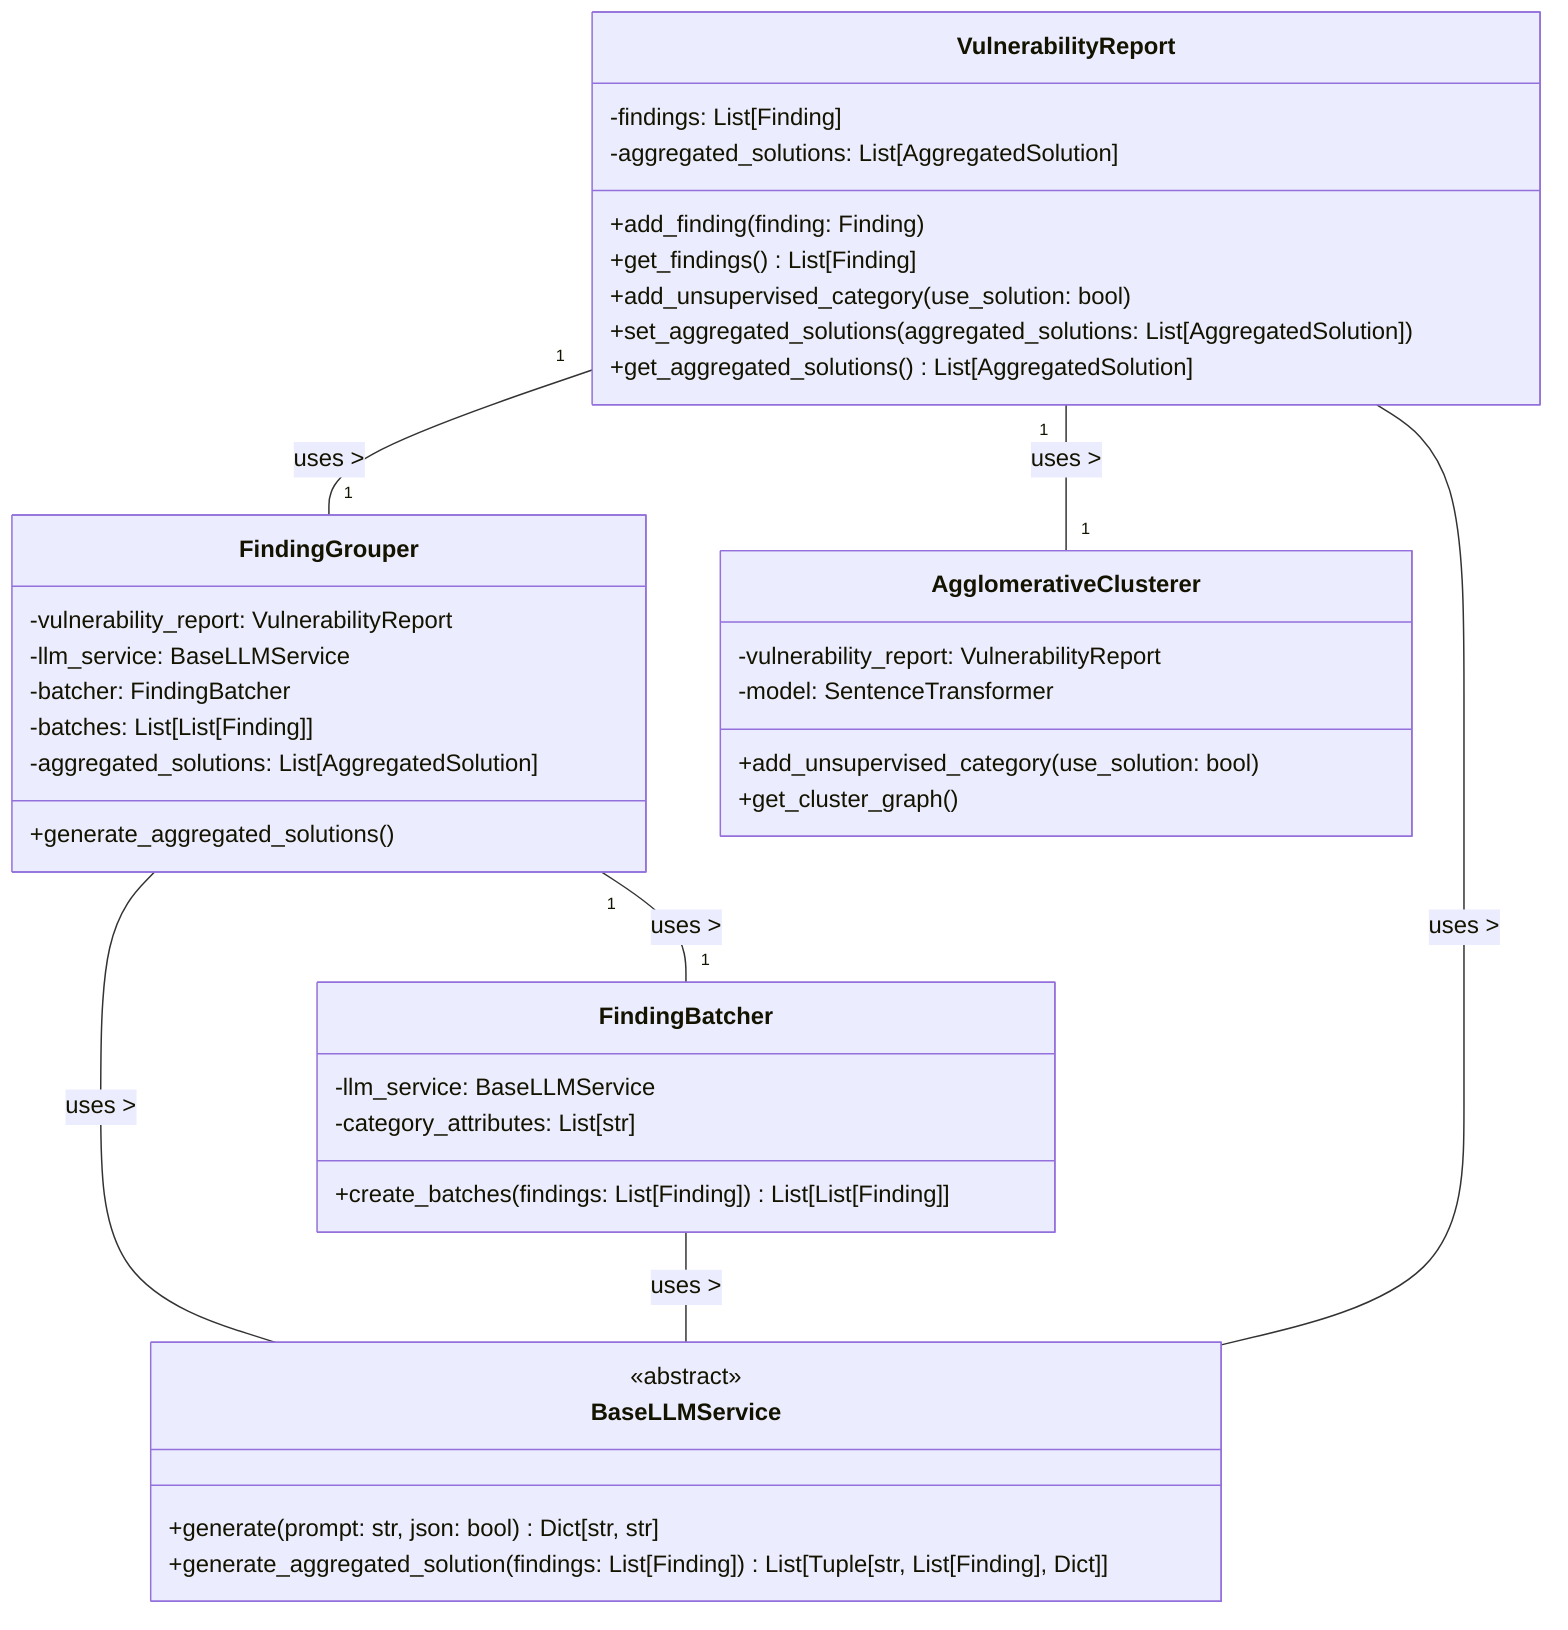 classDiagram
    class VulnerabilityReport {
        -findings: List[Finding]
        -aggregated_solutions: List[AggregatedSolution]
        +add_finding(finding: Finding)
        +get_findings() List[Finding]
        +add_unsupervised_category(use_solution: bool)
        +set_aggregated_solutions(aggregated_solutions: List[AggregatedSolution])
        +get_aggregated_solutions() List[AggregatedSolution]
    }

    class FindingBatcher {
        -llm_service: BaseLLMService
        -category_attributes: List[str]
        +create_batches(findings: List[Finding]) List[List[Finding]]
    }

    class FindingGrouper {
        -vulnerability_report: VulnerabilityReport
        -llm_service: BaseLLMService
        -batcher: FindingBatcher
        -batches: List[List[Finding]]
        -aggregated_solutions: List[AggregatedSolution]
        +generate_aggregated_solutions()
    }

    class AgglomerativeClusterer {
        -vulnerability_report: VulnerabilityReport
        -model: SentenceTransformer
        +add_unsupervised_category(use_solution: bool)
        +get_cluster_graph()
    }

    class BaseLLMService {
        <<abstract>>
        +generate(prompt: str, json: bool) Dict[str, str]
        +generate_aggregated_solution(findings: List[Finding]) List[Tuple[str, List[Finding], Dict]]
    }

    VulnerabilityReport "1" -- "1" FindingGrouper : uses >
    VulnerabilityReport "1" -- "1" AgglomerativeClusterer : uses >
    FindingGrouper "1" -- "1" FindingBatcher : uses >
    FindingGrouper -- BaseLLMService : uses >
    FindingBatcher -- BaseLLMService : uses >
    VulnerabilityReport -- BaseLLMService : uses >